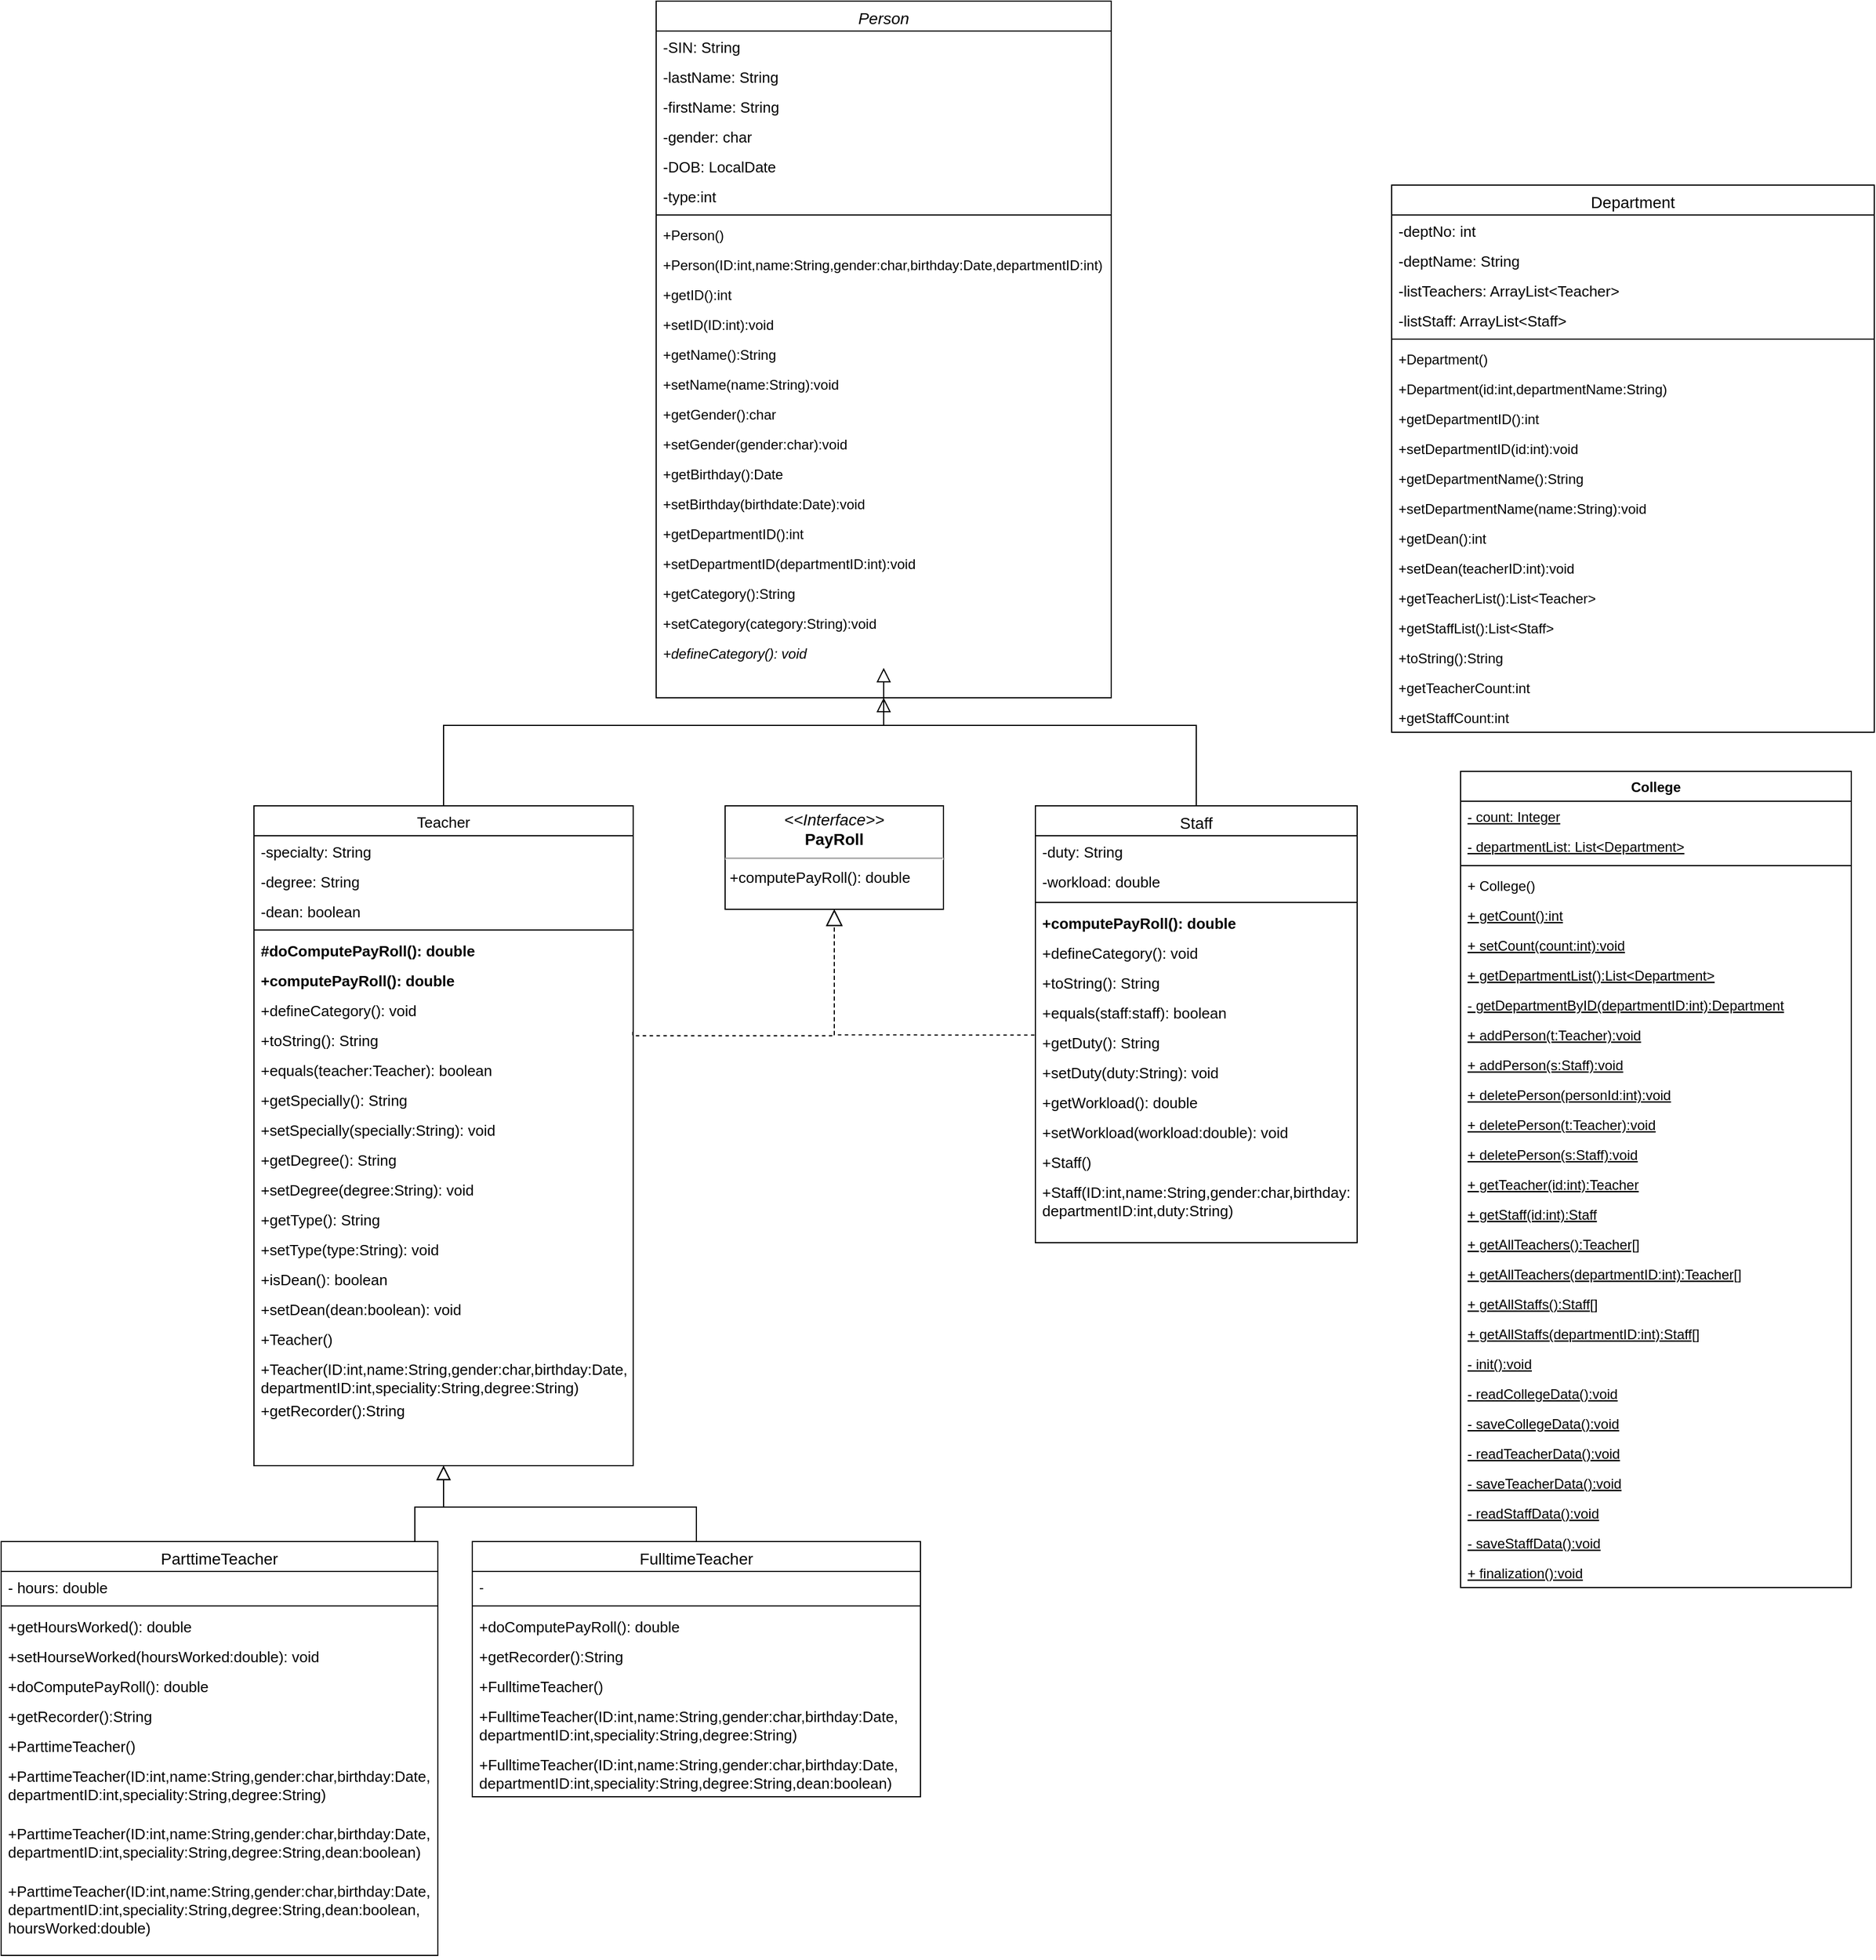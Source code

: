 <mxfile version="21.0.6" type="device"><diagram id="C5RBs43oDa-KdzZeNtuy" name="Page-1"><mxGraphModel dx="2261" dy="1933" grid="1" gridSize="10" guides="1" tooltips="1" connect="1" arrows="1" fold="1" page="1" pageScale="1" pageWidth="827" pageHeight="1169" math="0" shadow="0"><root><mxCell id="WIyWlLk6GJQsqaUBKTNV-0"/><mxCell id="WIyWlLk6GJQsqaUBKTNV-1" parent="WIyWlLk6GJQsqaUBKTNV-0"/><mxCell id="zkfFHV4jXpPFQw0GAbJ--0" value="Person" style="swimlane;fontStyle=2;align=center;verticalAlign=top;childLayout=stackLayout;horizontal=1;startSize=26;horizontalStack=0;resizeParent=1;resizeLast=0;collapsible=1;marginBottom=0;rounded=0;shadow=0;strokeWidth=1;fontSize=14;" parent="WIyWlLk6GJQsqaUBKTNV-1" vertex="1"><mxGeometry x="270" y="-100" width="396" height="606" as="geometry"><mxRectangle x="220" y="120" width="160" height="26" as="alternateBounds"/></mxGeometry></mxCell><mxCell id="zkfFHV4jXpPFQw0GAbJ--1" value="-SIN: String" style="text;align=left;verticalAlign=top;spacingLeft=4;spacingRight=4;overflow=hidden;rotatable=0;points=[[0,0.5],[1,0.5]];portConstraint=eastwest;fontSize=13;" parent="zkfFHV4jXpPFQw0GAbJ--0" vertex="1"><mxGeometry y="26" width="396" height="26" as="geometry"/></mxCell><mxCell id="gb_LW39ABtoSgDzaFLqN-32" value="-lastName: String" style="text;align=left;verticalAlign=top;spacingLeft=4;spacingRight=4;overflow=hidden;rotatable=0;points=[[0,0.5],[1,0.5]];portConstraint=eastwest;fontSize=13;" parent="zkfFHV4jXpPFQw0GAbJ--0" vertex="1"><mxGeometry y="52" width="396" height="26" as="geometry"/></mxCell><mxCell id="9CCVxwfdEHQ13oyVva0R-0" value="-firstName: String" style="text;align=left;verticalAlign=top;spacingLeft=4;spacingRight=4;overflow=hidden;rotatable=0;points=[[0,0.5],[1,0.5]];portConstraint=eastwest;fontSize=13;" vertex="1" parent="zkfFHV4jXpPFQw0GAbJ--0"><mxGeometry y="78" width="396" height="26" as="geometry"/></mxCell><mxCell id="gb_LW39ABtoSgDzaFLqN-0" value="-gender: char" style="text;align=left;verticalAlign=top;spacingLeft=4;spacingRight=4;overflow=hidden;rotatable=0;points=[[0,0.5],[1,0.5]];portConstraint=eastwest;fontSize=13;" parent="zkfFHV4jXpPFQw0GAbJ--0" vertex="1"><mxGeometry y="104" width="396" height="26" as="geometry"/></mxCell><mxCell id="gb_LW39ABtoSgDzaFLqN-2" value="-DOB: LocalDate" style="text;align=left;verticalAlign=top;spacingLeft=4;spacingRight=4;overflow=hidden;rotatable=0;points=[[0,0.5],[1,0.5]];portConstraint=eastwest;fontSize=13;" parent="zkfFHV4jXpPFQw0GAbJ--0" vertex="1"><mxGeometry y="130" width="396" height="26" as="geometry"/></mxCell><mxCell id="zkfFHV4jXpPFQw0GAbJ--3" value="-type:int" style="text;align=left;verticalAlign=top;spacingLeft=4;spacingRight=4;overflow=hidden;rotatable=0;points=[[0,0.5],[1,0.5]];portConstraint=eastwest;rounded=0;shadow=0;html=0;fontSize=13;" parent="zkfFHV4jXpPFQw0GAbJ--0" vertex="1"><mxGeometry y="156" width="396" height="26" as="geometry"/></mxCell><mxCell id="zkfFHV4jXpPFQw0GAbJ--4" value="" style="line;html=1;strokeWidth=1;align=left;verticalAlign=middle;spacingTop=-1;spacingLeft=3;spacingRight=3;rotatable=0;labelPosition=right;points=[];portConstraint=eastwest;" parent="zkfFHV4jXpPFQw0GAbJ--0" vertex="1"><mxGeometry y="182" width="396" height="8" as="geometry"/></mxCell><mxCell id="zkfFHV4jXpPFQw0GAbJ--5" value="+Person()" style="text;align=left;verticalAlign=top;spacingLeft=4;spacingRight=4;overflow=hidden;rotatable=0;points=[[0,0.5],[1,0.5]];portConstraint=eastwest;fontStyle=0" parent="zkfFHV4jXpPFQw0GAbJ--0" vertex="1"><mxGeometry y="190" width="396" height="26" as="geometry"/></mxCell><mxCell id="gb_LW39ABtoSgDzaFLqN-35" value="+Person(ID:int,name:String,gender:char,birthday:Date,departmentID:int)" style="text;align=left;verticalAlign=top;spacingLeft=4;spacingRight=4;overflow=hidden;rotatable=0;points=[[0,0.5],[1,0.5]];portConstraint=eastwest;fontStyle=0" parent="zkfFHV4jXpPFQw0GAbJ--0" vertex="1"><mxGeometry y="216" width="396" height="26" as="geometry"/></mxCell><mxCell id="gb_LW39ABtoSgDzaFLqN-37" value="+getID():int" style="text;align=left;verticalAlign=top;spacingLeft=4;spacingRight=4;overflow=hidden;rotatable=0;points=[[0,0.5],[1,0.5]];portConstraint=eastwest;fontStyle=0" parent="zkfFHV4jXpPFQw0GAbJ--0" vertex="1"><mxGeometry y="242" width="396" height="26" as="geometry"/></mxCell><mxCell id="gb_LW39ABtoSgDzaFLqN-98" value="+setID(ID:int):void" style="text;align=left;verticalAlign=top;spacingLeft=4;spacingRight=4;overflow=hidden;rotatable=0;points=[[0,0.5],[1,0.5]];portConstraint=eastwest;fontStyle=0" parent="zkfFHV4jXpPFQw0GAbJ--0" vertex="1"><mxGeometry y="268" width="396" height="26" as="geometry"/></mxCell><mxCell id="gb_LW39ABtoSgDzaFLqN-38" value="+getName():String" style="text;align=left;verticalAlign=top;spacingLeft=4;spacingRight=4;overflow=hidden;rotatable=0;points=[[0,0.5],[1,0.5]];portConstraint=eastwest;fontStyle=0" parent="zkfFHV4jXpPFQw0GAbJ--0" vertex="1"><mxGeometry y="294" width="396" height="26" as="geometry"/></mxCell><mxCell id="gb_LW39ABtoSgDzaFLqN-39" value="+setName(name:String):void" style="text;align=left;verticalAlign=top;spacingLeft=4;spacingRight=4;overflow=hidden;rotatable=0;points=[[0,0.5],[1,0.5]];portConstraint=eastwest;fontStyle=0" parent="zkfFHV4jXpPFQw0GAbJ--0" vertex="1"><mxGeometry y="320" width="396" height="26" as="geometry"/></mxCell><mxCell id="gb_LW39ABtoSgDzaFLqN-40" value="+getGender():char" style="text;align=left;verticalAlign=top;spacingLeft=4;spacingRight=4;overflow=hidden;rotatable=0;points=[[0,0.5],[1,0.5]];portConstraint=eastwest;fontStyle=0" parent="zkfFHV4jXpPFQw0GAbJ--0" vertex="1"><mxGeometry y="346" width="396" height="26" as="geometry"/></mxCell><mxCell id="gb_LW39ABtoSgDzaFLqN-41" value="+setGender(gender:char):void" style="text;align=left;verticalAlign=top;spacingLeft=4;spacingRight=4;overflow=hidden;rotatable=0;points=[[0,0.5],[1,0.5]];portConstraint=eastwest;fontStyle=0" parent="zkfFHV4jXpPFQw0GAbJ--0" vertex="1"><mxGeometry y="372" width="396" height="26" as="geometry"/></mxCell><mxCell id="gb_LW39ABtoSgDzaFLqN-42" value="+getBirthday():Date" style="text;align=left;verticalAlign=top;spacingLeft=4;spacingRight=4;overflow=hidden;rotatable=0;points=[[0,0.5],[1,0.5]];portConstraint=eastwest;fontStyle=0" parent="zkfFHV4jXpPFQw0GAbJ--0" vertex="1"><mxGeometry y="398" width="396" height="26" as="geometry"/></mxCell><mxCell id="gb_LW39ABtoSgDzaFLqN-43" value="+setBirthday(birthdate:Date):void" style="text;align=left;verticalAlign=top;spacingLeft=4;spacingRight=4;overflow=hidden;rotatable=0;points=[[0,0.5],[1,0.5]];portConstraint=eastwest;fontStyle=0" parent="zkfFHV4jXpPFQw0GAbJ--0" vertex="1"><mxGeometry y="424" width="396" height="26" as="geometry"/></mxCell><mxCell id="gb_LW39ABtoSgDzaFLqN-102" value="+getDepartmentID():int" style="text;align=left;verticalAlign=top;spacingLeft=4;spacingRight=4;overflow=hidden;rotatable=0;points=[[0,0.5],[1,0.5]];portConstraint=eastwest;fontStyle=0" parent="zkfFHV4jXpPFQw0GAbJ--0" vertex="1"><mxGeometry y="450" width="396" height="26" as="geometry"/></mxCell><mxCell id="gb_LW39ABtoSgDzaFLqN-101" value="+setDepartmentID(departmentID:int):void" style="text;align=left;verticalAlign=top;spacingLeft=4;spacingRight=4;overflow=hidden;rotatable=0;points=[[0,0.5],[1,0.5]];portConstraint=eastwest;fontStyle=0" parent="zkfFHV4jXpPFQw0GAbJ--0" vertex="1"><mxGeometry y="476" width="396" height="26" as="geometry"/></mxCell><mxCell id="VfeFk6WzYpIV2yKTUWWY-0" value="+getCategory():String" style="text;align=left;verticalAlign=top;spacingLeft=4;spacingRight=4;overflow=hidden;rotatable=0;points=[[0,0.5],[1,0.5]];portConstraint=eastwest;fontStyle=0" parent="zkfFHV4jXpPFQw0GAbJ--0" vertex="1"><mxGeometry y="502" width="396" height="26" as="geometry"/></mxCell><mxCell id="VfeFk6WzYpIV2yKTUWWY-1" value="+setCategory(category:String):void" style="text;align=left;verticalAlign=top;spacingLeft=4;spacingRight=4;overflow=hidden;rotatable=0;points=[[0,0.5],[1,0.5]];portConstraint=eastwest;fontStyle=0" parent="zkfFHV4jXpPFQw0GAbJ--0" vertex="1"><mxGeometry y="528" width="396" height="26" as="geometry"/></mxCell><mxCell id="gb_LW39ABtoSgDzaFLqN-34" value="+defineCategory(): void" style="text;align=left;verticalAlign=top;spacingLeft=4;spacingRight=4;overflow=hidden;rotatable=0;points=[[0,0.5],[1,0.5]];portConstraint=eastwest;fontStyle=2" parent="zkfFHV4jXpPFQw0GAbJ--0" vertex="1"><mxGeometry y="554" width="396" height="26" as="geometry"/></mxCell><mxCell id="zkfFHV4jXpPFQw0GAbJ--6" value="Teacher" style="swimlane;fontStyle=0;align=center;verticalAlign=top;childLayout=stackLayout;horizontal=1;startSize=26;horizontalStack=0;resizeParent=1;resizeLast=0;collapsible=1;marginBottom=0;rounded=0;shadow=0;strokeWidth=1;fontSize=13;" parent="WIyWlLk6GJQsqaUBKTNV-1" vertex="1"><mxGeometry x="-80" y="600" width="330" height="574" as="geometry"><mxRectangle x="130" y="380" width="160" height="26" as="alternateBounds"/></mxGeometry></mxCell><mxCell id="zkfFHV4jXpPFQw0GAbJ--7" value="-specialty: String" style="text;align=left;verticalAlign=top;spacingLeft=4;spacingRight=4;overflow=hidden;rotatable=0;points=[[0,0.5],[1,0.5]];portConstraint=eastwest;fontSize=13;" parent="zkfFHV4jXpPFQw0GAbJ--6" vertex="1"><mxGeometry y="26" width="330" height="26" as="geometry"/></mxCell><mxCell id="zkfFHV4jXpPFQw0GAbJ--8" value="-degree: String" style="text;align=left;verticalAlign=top;spacingLeft=4;spacingRight=4;overflow=hidden;rotatable=0;points=[[0,0.5],[1,0.5]];portConstraint=eastwest;rounded=0;shadow=0;html=0;fontSize=13;" parent="zkfFHV4jXpPFQw0GAbJ--6" vertex="1"><mxGeometry y="52" width="330" height="26" as="geometry"/></mxCell><mxCell id="gb_LW39ABtoSgDzaFLqN-23" value="-dean: boolean" style="text;align=left;verticalAlign=top;spacingLeft=4;spacingRight=4;overflow=hidden;rotatable=0;points=[[0,0.5],[1,0.5]];portConstraint=eastwest;rounded=0;shadow=0;html=0;fontSize=13;" parent="zkfFHV4jXpPFQw0GAbJ--6" vertex="1"><mxGeometry y="78" width="330" height="26" as="geometry"/></mxCell><mxCell id="zkfFHV4jXpPFQw0GAbJ--9" value="" style="line;html=1;strokeWidth=1;align=left;verticalAlign=middle;spacingTop=-1;spacingLeft=3;spacingRight=3;rotatable=0;labelPosition=right;points=[];portConstraint=eastwest;" parent="zkfFHV4jXpPFQw0GAbJ--6" vertex="1"><mxGeometry y="104" width="330" height="8" as="geometry"/></mxCell><mxCell id="zkfFHV4jXpPFQw0GAbJ--10" value="#doComputePayRoll(): double" style="text;align=left;verticalAlign=top;spacingLeft=4;spacingRight=4;overflow=hidden;rotatable=0;points=[[0,0.5],[1,0.5]];portConstraint=eastwest;fontStyle=1;fontSize=13;" parent="zkfFHV4jXpPFQw0GAbJ--6" vertex="1"><mxGeometry y="112" width="330" height="26" as="geometry"/></mxCell><mxCell id="VfeFk6WzYpIV2yKTUWWY-2" value="+computePayRoll(): double" style="text;align=left;verticalAlign=top;spacingLeft=4;spacingRight=4;overflow=hidden;rotatable=0;points=[[0,0.5],[1,0.5]];portConstraint=eastwest;fontStyle=1;fontSize=13;" parent="zkfFHV4jXpPFQw0GAbJ--6" vertex="1"><mxGeometry y="138" width="330" height="26" as="geometry"/></mxCell><mxCell id="zkfFHV4jXpPFQw0GAbJ--11" value="+defineCategory(): void" style="text;align=left;verticalAlign=top;spacingLeft=4;spacingRight=4;overflow=hidden;rotatable=0;points=[[0,0.5],[1,0.5]];portConstraint=eastwest;fontSize=13;" parent="zkfFHV4jXpPFQw0GAbJ--6" vertex="1"><mxGeometry y="164" width="330" height="26" as="geometry"/></mxCell><mxCell id="gb_LW39ABtoSgDzaFLqN-24" value="+toString(): String" style="text;align=left;verticalAlign=top;spacingLeft=4;spacingRight=4;overflow=hidden;rotatable=0;points=[[0,0.5],[1,0.5]];portConstraint=eastwest;fontSize=13;" parent="zkfFHV4jXpPFQw0GAbJ--6" vertex="1"><mxGeometry y="190" width="330" height="26" as="geometry"/></mxCell><mxCell id="gb_LW39ABtoSgDzaFLqN-28" value="+equals(teacher:Teacher): boolean" style="text;align=left;verticalAlign=top;spacingLeft=4;spacingRight=4;overflow=hidden;rotatable=0;points=[[0,0.5],[1,0.5]];portConstraint=eastwest;fontSize=13;" parent="zkfFHV4jXpPFQw0GAbJ--6" vertex="1"><mxGeometry y="216" width="330" height="26" as="geometry"/></mxCell><mxCell id="gb_LW39ABtoSgDzaFLqN-53" value="+getSpecially(): String" style="text;align=left;verticalAlign=top;spacingLeft=4;spacingRight=4;overflow=hidden;rotatable=0;points=[[0,0.5],[1,0.5]];portConstraint=eastwest;fontSize=13;" parent="zkfFHV4jXpPFQw0GAbJ--6" vertex="1"><mxGeometry y="242" width="330" height="26" as="geometry"/></mxCell><mxCell id="gb_LW39ABtoSgDzaFLqN-54" value="+setSpecially(specially:String): void" style="text;align=left;verticalAlign=top;spacingLeft=4;spacingRight=4;overflow=hidden;rotatable=0;points=[[0,0.5],[1,0.5]];portConstraint=eastwest;fontSize=13;" parent="zkfFHV4jXpPFQw0GAbJ--6" vertex="1"><mxGeometry y="268" width="330" height="26" as="geometry"/></mxCell><mxCell id="gb_LW39ABtoSgDzaFLqN-55" value="+getDegree(): String" style="text;align=left;verticalAlign=top;spacingLeft=4;spacingRight=4;overflow=hidden;rotatable=0;points=[[0,0.5],[1,0.5]];portConstraint=eastwest;fontSize=13;" parent="zkfFHV4jXpPFQw0GAbJ--6" vertex="1"><mxGeometry y="294" width="330" height="26" as="geometry"/></mxCell><mxCell id="gb_LW39ABtoSgDzaFLqN-56" value="+setDegree(degree:String): void" style="text;align=left;verticalAlign=top;spacingLeft=4;spacingRight=4;overflow=hidden;rotatable=0;points=[[0,0.5],[1,0.5]];portConstraint=eastwest;fontSize=13;" parent="zkfFHV4jXpPFQw0GAbJ--6" vertex="1"><mxGeometry y="320" width="330" height="26" as="geometry"/></mxCell><mxCell id="gb_LW39ABtoSgDzaFLqN-104" value="+getType(): String" style="text;align=left;verticalAlign=top;spacingLeft=4;spacingRight=4;overflow=hidden;rotatable=0;points=[[0,0.5],[1,0.5]];portConstraint=eastwest;fontSize=13;" parent="zkfFHV4jXpPFQw0GAbJ--6" vertex="1"><mxGeometry y="346" width="330" height="26" as="geometry"/></mxCell><mxCell id="VfeFk6WzYpIV2yKTUWWY-3" value="+setType(type:String): void" style="text;align=left;verticalAlign=top;spacingLeft=4;spacingRight=4;overflow=hidden;rotatable=0;points=[[0,0.5],[1,0.5]];portConstraint=eastwest;fontSize=13;" parent="zkfFHV4jXpPFQw0GAbJ--6" vertex="1"><mxGeometry y="372" width="330" height="26" as="geometry"/></mxCell><mxCell id="gb_LW39ABtoSgDzaFLqN-114" value="+isDean(): boolean" style="text;align=left;verticalAlign=top;spacingLeft=4;spacingRight=4;overflow=hidden;rotatable=0;points=[[0,0.5],[1,0.5]];portConstraint=eastwest;fontSize=13;" parent="zkfFHV4jXpPFQw0GAbJ--6" vertex="1"><mxGeometry y="398" width="330" height="26" as="geometry"/></mxCell><mxCell id="gb_LW39ABtoSgDzaFLqN-115" value="+setDean(dean:boolean): void" style="text;align=left;verticalAlign=top;spacingLeft=4;spacingRight=4;overflow=hidden;rotatable=0;points=[[0,0.5],[1,0.5]];portConstraint=eastwest;fontSize=13;" parent="zkfFHV4jXpPFQw0GAbJ--6" vertex="1"><mxGeometry y="424" width="330" height="26" as="geometry"/></mxCell><mxCell id="gb_LW39ABtoSgDzaFLqN-58" value="+Teacher()" style="text;align=left;verticalAlign=top;spacingLeft=4;spacingRight=4;overflow=hidden;rotatable=0;points=[[0,0.5],[1,0.5]];portConstraint=eastwest;fontSize=13;" parent="zkfFHV4jXpPFQw0GAbJ--6" vertex="1"><mxGeometry y="450" width="330" height="26" as="geometry"/></mxCell><mxCell id="gb_LW39ABtoSgDzaFLqN-59" value="+Teacher(ID:int,name:String,gender:char,birthday:Date,&#10;departmentID:int,speciality:String,degree:String)" style="text;align=left;verticalAlign=top;spacingLeft=4;spacingRight=4;overflow=hidden;rotatable=0;points=[[0,0.5],[1,0.5]];portConstraint=eastwest;fontSize=13;" parent="zkfFHV4jXpPFQw0GAbJ--6" vertex="1"><mxGeometry y="476" width="330" height="36" as="geometry"/></mxCell><mxCell id="VfeFk6WzYpIV2yKTUWWY-4" value="+getRecorder():String" style="text;align=left;verticalAlign=top;spacingLeft=4;spacingRight=4;overflow=hidden;rotatable=0;points=[[0,0.5],[1,0.5]];portConstraint=eastwest;fontSize=13;" parent="zkfFHV4jXpPFQw0GAbJ--6" vertex="1"><mxGeometry y="512" width="330" height="36" as="geometry"/></mxCell><mxCell id="zkfFHV4jXpPFQw0GAbJ--12" value="" style="endArrow=block;endSize=10;endFill=0;shadow=0;strokeWidth=1;rounded=0;edgeStyle=elbowEdgeStyle;elbow=vertical;exitX=0.5;exitY=0;exitDx=0;exitDy=0;" parent="WIyWlLk6GJQsqaUBKTNV-1" source="zkfFHV4jXpPFQw0GAbJ--6" target="zkfFHV4jXpPFQw0GAbJ--0" edge="1"><mxGeometry width="160" relative="1" as="geometry"><mxPoint x="200" y="203" as="sourcePoint"/><mxPoint x="200" y="203" as="targetPoint"/><Array as="points"><mxPoint x="240" y="530"/></Array></mxGeometry></mxCell><mxCell id="zkfFHV4jXpPFQw0GAbJ--13" value="Staff" style="swimlane;fontStyle=0;align=center;verticalAlign=top;childLayout=stackLayout;horizontal=1;startSize=26;horizontalStack=0;resizeParent=1;resizeLast=0;collapsible=1;marginBottom=0;rounded=0;shadow=0;strokeWidth=1;fontSize=14;" parent="WIyWlLk6GJQsqaUBKTNV-1" vertex="1"><mxGeometry x="600" y="600" width="280" height="380" as="geometry"><mxRectangle x="330" y="360" width="170" height="26" as="alternateBounds"/></mxGeometry></mxCell><mxCell id="zkfFHV4jXpPFQw0GAbJ--14" value="-duty: String" style="text;align=left;verticalAlign=top;spacingLeft=4;spacingRight=4;overflow=hidden;rotatable=0;points=[[0,0.5],[1,0.5]];portConstraint=eastwest;fontSize=13;" parent="zkfFHV4jXpPFQw0GAbJ--13" vertex="1"><mxGeometry y="26" width="280" height="26" as="geometry"/></mxCell><mxCell id="gb_LW39ABtoSgDzaFLqN-16" value="-workload: double" style="text;align=left;verticalAlign=top;spacingLeft=4;spacingRight=4;overflow=hidden;rotatable=0;points=[[0,0.5],[1,0.5]];portConstraint=eastwest;fontSize=13;" parent="zkfFHV4jXpPFQw0GAbJ--13" vertex="1"><mxGeometry y="52" width="280" height="28" as="geometry"/></mxCell><mxCell id="zkfFHV4jXpPFQw0GAbJ--15" value="" style="line;html=1;strokeWidth=1;align=left;verticalAlign=middle;spacingTop=-1;spacingLeft=3;spacingRight=3;rotatable=0;labelPosition=right;points=[];portConstraint=eastwest;" parent="zkfFHV4jXpPFQw0GAbJ--13" vertex="1"><mxGeometry y="80" width="280" height="8" as="geometry"/></mxCell><mxCell id="gb_LW39ABtoSgDzaFLqN-17" value="+computePayRoll(): double" style="text;align=left;verticalAlign=top;spacingLeft=4;spacingRight=4;overflow=hidden;rotatable=0;points=[[0,0.5],[1,0.5]];portConstraint=eastwest;fontStyle=1;fontSize=13;" parent="zkfFHV4jXpPFQw0GAbJ--13" vertex="1"><mxGeometry y="88" width="280" height="26" as="geometry"/></mxCell><mxCell id="gb_LW39ABtoSgDzaFLqN-18" value="+defineCategory(): void" style="text;align=left;verticalAlign=top;spacingLeft=4;spacingRight=4;overflow=hidden;rotatable=0;points=[[0,0.5],[1,0.5]];portConstraint=eastwest;fontStyle=0;fontSize=13;" parent="zkfFHV4jXpPFQw0GAbJ--13" vertex="1"><mxGeometry y="114" width="280" height="26" as="geometry"/></mxCell><mxCell id="gb_LW39ABtoSgDzaFLqN-29" value="+toString(): String" style="text;align=left;verticalAlign=top;spacingLeft=4;spacingRight=4;overflow=hidden;rotatable=0;points=[[0,0.5],[1,0.5]];portConstraint=eastwest;fontStyle=0;fontSize=13;" parent="zkfFHV4jXpPFQw0GAbJ--13" vertex="1"><mxGeometry y="140" width="280" height="26" as="geometry"/></mxCell><mxCell id="gb_LW39ABtoSgDzaFLqN-30" value="+equals(staff:staff): boolean" style="text;align=left;verticalAlign=top;spacingLeft=4;spacingRight=4;overflow=hidden;rotatable=0;points=[[0,0.5],[1,0.5]];portConstraint=eastwest;fontStyle=0;fontSize=13;" parent="zkfFHV4jXpPFQw0GAbJ--13" vertex="1"><mxGeometry y="166" width="280" height="26" as="geometry"/></mxCell><mxCell id="gb_LW39ABtoSgDzaFLqN-47" value="+getDuty(): String" style="text;align=left;verticalAlign=top;spacingLeft=4;spacingRight=4;overflow=hidden;rotatable=0;points=[[0,0.5],[1,0.5]];portConstraint=eastwest;fontStyle=0;fontSize=13;" parent="zkfFHV4jXpPFQw0GAbJ--13" vertex="1"><mxGeometry y="192" width="280" height="26" as="geometry"/></mxCell><mxCell id="gb_LW39ABtoSgDzaFLqN-48" value="+setDuty(duty:String): void" style="text;align=left;verticalAlign=top;spacingLeft=4;spacingRight=4;overflow=hidden;rotatable=0;points=[[0,0.5],[1,0.5]];portConstraint=eastwest;fontStyle=0;fontSize=13;" parent="zkfFHV4jXpPFQw0GAbJ--13" vertex="1"><mxGeometry y="218" width="280" height="26" as="geometry"/></mxCell><mxCell id="gb_LW39ABtoSgDzaFLqN-49" value="+getWorkload(): double" style="text;align=left;verticalAlign=top;spacingLeft=4;spacingRight=4;overflow=hidden;rotatable=0;points=[[0,0.5],[1,0.5]];portConstraint=eastwest;fontStyle=0;fontSize=13;" parent="zkfFHV4jXpPFQw0GAbJ--13" vertex="1"><mxGeometry y="244" width="280" height="26" as="geometry"/></mxCell><mxCell id="gb_LW39ABtoSgDzaFLqN-50" value="+setWorkload(workload:double): void" style="text;align=left;verticalAlign=top;spacingLeft=4;spacingRight=4;overflow=hidden;rotatable=0;points=[[0,0.5],[1,0.5]];portConstraint=eastwest;fontStyle=0;fontSize=13;" parent="zkfFHV4jXpPFQw0GAbJ--13" vertex="1"><mxGeometry y="270" width="280" height="26" as="geometry"/></mxCell><mxCell id="gb_LW39ABtoSgDzaFLqN-51" value="+Staff()" style="text;align=left;verticalAlign=top;spacingLeft=4;spacingRight=4;overflow=hidden;rotatable=0;points=[[0,0.5],[1,0.5]];portConstraint=eastwest;fontStyle=0;fontSize=13;" parent="zkfFHV4jXpPFQw0GAbJ--13" vertex="1"><mxGeometry y="296" width="280" height="26" as="geometry"/></mxCell><mxCell id="gb_LW39ABtoSgDzaFLqN-52" value="+Staff(ID:int,name:String,gender:char,birthday:Date,&#10;departmentID:int,duty:String)" style="text;align=left;verticalAlign=top;spacingLeft=4;spacingRight=4;overflow=hidden;rotatable=0;points=[[0,0.5],[1,0.5]];portConstraint=eastwest;fontStyle=0;fontSize=13;" parent="zkfFHV4jXpPFQw0GAbJ--13" vertex="1"><mxGeometry y="322" width="280" height="48" as="geometry"/></mxCell><mxCell id="zkfFHV4jXpPFQw0GAbJ--16" value="" style="endArrow=block;endSize=10;endFill=0;shadow=0;strokeWidth=1;rounded=0;edgeStyle=elbowEdgeStyle;elbow=vertical;" parent="WIyWlLk6GJQsqaUBKTNV-1" source="zkfFHV4jXpPFQw0GAbJ--13" edge="1"><mxGeometry width="160" relative="1" as="geometry"><mxPoint x="210" y="373" as="sourcePoint"/><mxPoint x="468" y="480" as="targetPoint"/><Array as="points"><mxPoint x="590" y="530"/></Array></mxGeometry></mxCell><mxCell id="gb_LW39ABtoSgDzaFLqN-4" value="ParttimeTeacher" style="swimlane;fontStyle=0;align=center;verticalAlign=top;childLayout=stackLayout;horizontal=1;startSize=26;horizontalStack=0;resizeParent=1;resizeLast=0;collapsible=1;marginBottom=0;rounded=0;shadow=0;strokeWidth=1;fontSize=14;" parent="WIyWlLk6GJQsqaUBKTNV-1" vertex="1"><mxGeometry x="-300" y="1240" width="380" height="360" as="geometry"><mxRectangle x="-140" y="1190" width="160" height="26" as="alternateBounds"/></mxGeometry></mxCell><mxCell id="gb_LW39ABtoSgDzaFLqN-5" value="- hours: double" style="text;align=left;verticalAlign=top;spacingLeft=4;spacingRight=4;overflow=hidden;rotatable=0;points=[[0,0.5],[1,0.5]];portConstraint=eastwest;fontSize=13;" parent="gb_LW39ABtoSgDzaFLqN-4" vertex="1"><mxGeometry y="26" width="380" height="26" as="geometry"/></mxCell><mxCell id="gb_LW39ABtoSgDzaFLqN-7" value="" style="line;html=1;strokeWidth=1;align=left;verticalAlign=middle;spacingTop=-1;spacingLeft=3;spacingRight=3;rotatable=0;labelPosition=right;points=[];portConstraint=eastwest;" parent="gb_LW39ABtoSgDzaFLqN-4" vertex="1"><mxGeometry y="52" width="380" height="8" as="geometry"/></mxCell><mxCell id="VfeFk6WzYpIV2yKTUWWY-7" value="+getHoursWorked(): double" style="text;align=left;verticalAlign=top;spacingLeft=4;spacingRight=4;overflow=hidden;rotatable=0;points=[[0,0.5],[1,0.5]];portConstraint=eastwest;fontSize=13;" parent="gb_LW39ABtoSgDzaFLqN-4" vertex="1"><mxGeometry y="60" width="380" height="26" as="geometry"/></mxCell><mxCell id="VfeFk6WzYpIV2yKTUWWY-6" value="+setHourseWorked(hoursWorked:double): void" style="text;align=left;verticalAlign=top;spacingLeft=4;spacingRight=4;overflow=hidden;rotatable=0;points=[[0,0.5],[1,0.5]];portConstraint=eastwest;fontSize=13;" parent="gb_LW39ABtoSgDzaFLqN-4" vertex="1"><mxGeometry y="86" width="380" height="26" as="geometry"/></mxCell><mxCell id="gb_LW39ABtoSgDzaFLqN-122" value="+doComputePayRoll(): double" style="text;align=left;verticalAlign=top;spacingLeft=4;spacingRight=4;overflow=hidden;rotatable=0;points=[[0,0.5],[1,0.5]];portConstraint=eastwest;fontSize=13;" parent="gb_LW39ABtoSgDzaFLqN-4" vertex="1"><mxGeometry y="112" width="380" height="26" as="geometry"/></mxCell><mxCell id="VfeFk6WzYpIV2yKTUWWY-9" value="+getRecorder():String" style="text;align=left;verticalAlign=top;spacingLeft=4;spacingRight=4;overflow=hidden;rotatable=0;points=[[0,0.5],[1,0.5]];portConstraint=eastwest;fontSize=13;" parent="gb_LW39ABtoSgDzaFLqN-4" vertex="1"><mxGeometry y="138" width="380" height="26" as="geometry"/></mxCell><mxCell id="gb_LW39ABtoSgDzaFLqN-60" value="+ParttimeTeacher()" style="text;align=left;verticalAlign=top;spacingLeft=4;spacingRight=4;overflow=hidden;rotatable=0;points=[[0,0.5],[1,0.5]];portConstraint=eastwest;fontSize=13;" parent="gb_LW39ABtoSgDzaFLqN-4" vertex="1"><mxGeometry y="164" width="380" height="26" as="geometry"/></mxCell><mxCell id="SMvq3FRCeB6DD8HR7wdt-1" value="+ParttimeTeacher(ID:int,name:String,gender:char,birthday:Date,&#10;departmentID:int,speciality:String,degree:String)" style="text;align=left;verticalAlign=top;spacingLeft=4;spacingRight=4;overflow=hidden;rotatable=0;points=[[0,0.5],[1,0.5]];portConstraint=eastwest;fontSize=13;" parent="gb_LW39ABtoSgDzaFLqN-4" vertex="1"><mxGeometry y="190" width="380" height="50" as="geometry"/></mxCell><mxCell id="gb_LW39ABtoSgDzaFLqN-61" value="+ParttimeTeacher(ID:int,name:String,gender:char,birthday:Date,&#10;departmentID:int,speciality:String,degree:String,dean:boolean)" style="text;align=left;verticalAlign=top;spacingLeft=4;spacingRight=4;overflow=hidden;rotatable=0;points=[[0,0.5],[1,0.5]];portConstraint=eastwest;fontSize=13;" parent="gb_LW39ABtoSgDzaFLqN-4" vertex="1"><mxGeometry y="240" width="380" height="50" as="geometry"/></mxCell><mxCell id="VfeFk6WzYpIV2yKTUWWY-10" value="+ParttimeTeacher(ID:int,name:String,gender:char,birthday:Date,&#10;departmentID:int,speciality:String,degree:String,dean:boolean,&#10;hoursWorked:double)" style="text;align=left;verticalAlign=top;spacingLeft=4;spacingRight=4;overflow=hidden;rotatable=0;points=[[0,0.5],[1,0.5]];portConstraint=eastwest;fontSize=13;" parent="gb_LW39ABtoSgDzaFLqN-4" vertex="1"><mxGeometry y="290" width="380" height="70" as="geometry"/></mxCell><mxCell id="gb_LW39ABtoSgDzaFLqN-10" value="FulltimeTeacher" style="swimlane;fontStyle=0;align=center;verticalAlign=top;childLayout=stackLayout;horizontal=1;startSize=26;horizontalStack=0;resizeParent=1;resizeLast=0;collapsible=1;marginBottom=0;rounded=0;shadow=0;strokeWidth=1;fontSize=14;" parent="WIyWlLk6GJQsqaUBKTNV-1" vertex="1"><mxGeometry x="110" y="1240" width="390" height="222" as="geometry"><mxRectangle x="250" y="1140" width="160" height="26" as="alternateBounds"/></mxGeometry></mxCell><mxCell id="gb_LW39ABtoSgDzaFLqN-11" value="- " style="text;align=left;verticalAlign=top;spacingLeft=4;spacingRight=4;overflow=hidden;rotatable=0;points=[[0,0.5],[1,0.5]];portConstraint=eastwest;" parent="gb_LW39ABtoSgDzaFLqN-10" vertex="1"><mxGeometry y="26" width="390" height="26" as="geometry"/></mxCell><mxCell id="gb_LW39ABtoSgDzaFLqN-13" value="" style="line;html=1;strokeWidth=1;align=left;verticalAlign=middle;spacingTop=-1;spacingLeft=3;spacingRight=3;rotatable=0;labelPosition=right;points=[];portConstraint=eastwest;" parent="gb_LW39ABtoSgDzaFLqN-10" vertex="1"><mxGeometry y="52" width="390" height="8" as="geometry"/></mxCell><mxCell id="gb_LW39ABtoSgDzaFLqN-62" value="+doComputePayRoll(): double" style="text;align=left;verticalAlign=top;spacingLeft=4;spacingRight=4;overflow=hidden;rotatable=0;points=[[0,0.5],[1,0.5]];portConstraint=eastwest;fontSize=13;" parent="gb_LW39ABtoSgDzaFLqN-10" vertex="1"><mxGeometry y="60" width="390" height="26" as="geometry"/></mxCell><mxCell id="VfeFk6WzYpIV2yKTUWWY-11" value="+getRecorder():String" style="text;align=left;verticalAlign=top;spacingLeft=4;spacingRight=4;overflow=hidden;rotatable=0;points=[[0,0.5],[1,0.5]];portConstraint=eastwest;fontSize=13;" parent="gb_LW39ABtoSgDzaFLqN-10" vertex="1"><mxGeometry y="86" width="390" height="26" as="geometry"/></mxCell><mxCell id="gb_LW39ABtoSgDzaFLqN-123" value="+FulltimeTeacher()" style="text;align=left;verticalAlign=top;spacingLeft=4;spacingRight=4;overflow=hidden;rotatable=0;points=[[0,0.5],[1,0.5]];portConstraint=eastwest;fontSize=13;" parent="gb_LW39ABtoSgDzaFLqN-10" vertex="1"><mxGeometry y="112" width="390" height="26" as="geometry"/></mxCell><mxCell id="gb_LW39ABtoSgDzaFLqN-63" value="+FulltimeTeacher(ID:int,name:String,gender:char,birthday:Date,&#10;departmentID:int,speciality:String,degree:String)" style="text;align=left;verticalAlign=top;spacingLeft=4;spacingRight=4;overflow=hidden;rotatable=0;points=[[0,0.5],[1,0.5]];portConstraint=eastwest;fontSize=13;" parent="gb_LW39ABtoSgDzaFLqN-10" vertex="1"><mxGeometry y="138" width="390" height="42" as="geometry"/></mxCell><mxCell id="VfeFk6WzYpIV2yKTUWWY-12" value="+FulltimeTeacher(ID:int,name:String,gender:char,birthday:Date,&#10;departmentID:int,speciality:String,degree:String,dean:boolean)" style="text;align=left;verticalAlign=top;spacingLeft=4;spacingRight=4;overflow=hidden;rotatable=0;points=[[0,0.5],[1,0.5]];portConstraint=eastwest;fontSize=13;" parent="gb_LW39ABtoSgDzaFLqN-10" vertex="1"><mxGeometry y="180" width="390" height="42" as="geometry"/></mxCell><mxCell id="gb_LW39ABtoSgDzaFLqN-20" value="&lt;p style=&quot;margin: 4px 0px 0px; text-align: center; font-size: 14px;&quot;&gt;&lt;i style=&quot;font-size: 14px;&quot;&gt;&amp;lt;&amp;lt;Interface&amp;gt;&amp;gt;&lt;/i&gt;&lt;br style=&quot;font-size: 14px;&quot;&gt;&lt;b style=&quot;font-size: 14px;&quot;&gt;PayRoll&lt;/b&gt;&lt;/p&gt;&lt;hr style=&quot;font-size: 14px;&quot;&gt;&lt;p style=&quot;margin: 0px 0px 0px 4px;&quot;&gt;&lt;font style=&quot;font-size: 13px;&quot;&gt;+computePayRoll(): double&lt;/font&gt;&lt;br style=&quot;font-size: 14px;&quot;&gt;&lt;/p&gt;" style="verticalAlign=top;align=left;overflow=fill;fontSize=14;fontFamily=Helvetica;html=1;" parent="WIyWlLk6GJQsqaUBKTNV-1" vertex="1"><mxGeometry x="330" y="600" width="190" height="90" as="geometry"/></mxCell><mxCell id="gb_LW39ABtoSgDzaFLqN-70" value="" style="endArrow=block;endSize=10;endFill=0;shadow=0;strokeWidth=1;rounded=0;edgeStyle=elbowEdgeStyle;elbow=vertical;entryX=0.5;entryY=1;entryDx=0;entryDy=0;" parent="WIyWlLk6GJQsqaUBKTNV-1" source="gb_LW39ABtoSgDzaFLqN-4" target="zkfFHV4jXpPFQw0GAbJ--6" edge="1"><mxGeometry width="160" relative="1" as="geometry"><mxPoint x="-140" y="1234" as="sourcePoint"/><mxPoint x="120" y="1020" as="targetPoint"/><Array as="points"><mxPoint x="60" y="1210"/><mxPoint x="30" y="1190"/><mxPoint x="20" y="1070"/></Array></mxGeometry></mxCell><mxCell id="gb_LW39ABtoSgDzaFLqN-72" value="" style="endArrow=block;dashed=1;endFill=0;endSize=12;html=1;rounded=0;fontSize=13;exitX=0.999;exitY=0.253;exitDx=0;exitDy=0;entryX=0.5;entryY=1;entryDx=0;entryDy=0;edgeStyle=orthogonalEdgeStyle;exitPerimeter=0;" parent="WIyWlLk6GJQsqaUBKTNV-1" source="gb_LW39ABtoSgDzaFLqN-24" target="gb_LW39ABtoSgDzaFLqN-20" edge="1"><mxGeometry width="160" relative="1" as="geometry"><mxPoint x="159" y="674.5" as="sourcePoint"/><mxPoint x="319" y="674.5" as="targetPoint"/><Array as="points"><mxPoint x="250" y="800"/><mxPoint x="425" y="800"/></Array></mxGeometry></mxCell><mxCell id="gb_LW39ABtoSgDzaFLqN-76" value="Department" style="swimlane;fontStyle=0;align=center;verticalAlign=top;childLayout=stackLayout;horizontal=1;startSize=26;horizontalStack=0;resizeParent=1;resizeLast=0;collapsible=1;marginBottom=0;rounded=0;shadow=0;strokeWidth=1;fontSize=14;" parent="WIyWlLk6GJQsqaUBKTNV-1" vertex="1"><mxGeometry x="910" y="60" width="420" height="476" as="geometry"><mxRectangle x="220" y="120" width="160" height="26" as="alternateBounds"/></mxGeometry></mxCell><mxCell id="gb_LW39ABtoSgDzaFLqN-77" value="-deptNo: int" style="text;align=left;verticalAlign=top;spacingLeft=4;spacingRight=4;overflow=hidden;rotatable=0;points=[[0,0.5],[1,0.5]];portConstraint=eastwest;fontSize=13;" parent="gb_LW39ABtoSgDzaFLqN-76" vertex="1"><mxGeometry y="26" width="420" height="26" as="geometry"/></mxCell><mxCell id="gb_LW39ABtoSgDzaFLqN-78" value="-deptName: String" style="text;align=left;verticalAlign=top;spacingLeft=4;spacingRight=4;overflow=hidden;rotatable=0;points=[[0,0.5],[1,0.5]];portConstraint=eastwest;fontSize=13;" parent="gb_LW39ABtoSgDzaFLqN-76" vertex="1"><mxGeometry y="52" width="420" height="26" as="geometry"/></mxCell><mxCell id="gb_LW39ABtoSgDzaFLqN-79" value="-listTeachers: ArrayList&lt;Teacher&gt;" style="text;align=left;verticalAlign=top;spacingLeft=4;spacingRight=4;overflow=hidden;rotatable=0;points=[[0,0.5],[1,0.5]];portConstraint=eastwest;fontSize=13;" parent="gb_LW39ABtoSgDzaFLqN-76" vertex="1"><mxGeometry y="78" width="420" height="26" as="geometry"/></mxCell><mxCell id="gb_LW39ABtoSgDzaFLqN-99" value="-listStaff: ArrayList&lt;Staff&gt;" style="text;align=left;verticalAlign=top;spacingLeft=4;spacingRight=4;overflow=hidden;rotatable=0;points=[[0,0.5],[1,0.5]];portConstraint=eastwest;fontSize=13;" parent="gb_LW39ABtoSgDzaFLqN-76" vertex="1"><mxGeometry y="104" width="420" height="26" as="geometry"/></mxCell><mxCell id="gb_LW39ABtoSgDzaFLqN-82" value="" style="line;html=1;strokeWidth=1;align=left;verticalAlign=middle;spacingTop=-1;spacingLeft=3;spacingRight=3;rotatable=0;labelPosition=right;points=[];portConstraint=eastwest;" parent="gb_LW39ABtoSgDzaFLqN-76" vertex="1"><mxGeometry y="130" width="420" height="8" as="geometry"/></mxCell><mxCell id="gb_LW39ABtoSgDzaFLqN-83" value="+Department()" style="text;align=left;verticalAlign=top;spacingLeft=4;spacingRight=4;overflow=hidden;rotatable=0;points=[[0,0.5],[1,0.5]];portConstraint=eastwest;fontStyle=0" parent="gb_LW39ABtoSgDzaFLqN-76" vertex="1"><mxGeometry y="138" width="420" height="26" as="geometry"/></mxCell><mxCell id="gb_LW39ABtoSgDzaFLqN-84" value="+Department(id:int,departmentName:String)" style="text;align=left;verticalAlign=top;spacingLeft=4;spacingRight=4;overflow=hidden;rotatable=0;points=[[0,0.5],[1,0.5]];portConstraint=eastwest;fontStyle=0" parent="gb_LW39ABtoSgDzaFLqN-76" vertex="1"><mxGeometry y="164" width="420" height="26" as="geometry"/></mxCell><mxCell id="gb_LW39ABtoSgDzaFLqN-85" value="+getDepartmentID():int" style="text;align=left;verticalAlign=top;spacingLeft=4;spacingRight=4;overflow=hidden;rotatable=0;points=[[0,0.5],[1,0.5]];portConstraint=eastwest;fontStyle=0" parent="gb_LW39ABtoSgDzaFLqN-76" vertex="1"><mxGeometry y="190" width="420" height="26" as="geometry"/></mxCell><mxCell id="gb_LW39ABtoSgDzaFLqN-94" value="+setDepartmentID(id:int):void" style="text;align=left;verticalAlign=top;spacingLeft=4;spacingRight=4;overflow=hidden;rotatable=0;points=[[0,0.5],[1,0.5]];portConstraint=eastwest;fontStyle=0" parent="gb_LW39ABtoSgDzaFLqN-76" vertex="1"><mxGeometry y="216" width="420" height="26" as="geometry"/></mxCell><mxCell id="gb_LW39ABtoSgDzaFLqN-86" value="+getDepartmentName():String" style="text;align=left;verticalAlign=top;spacingLeft=4;spacingRight=4;overflow=hidden;rotatable=0;points=[[0,0.5],[1,0.5]];portConstraint=eastwest;fontStyle=0" parent="gb_LW39ABtoSgDzaFLqN-76" vertex="1"><mxGeometry y="242" width="420" height="26" as="geometry"/></mxCell><mxCell id="gb_LW39ABtoSgDzaFLqN-87" value="+setDepartmentName(name:String):void" style="text;align=left;verticalAlign=top;spacingLeft=4;spacingRight=4;overflow=hidden;rotatable=0;points=[[0,0.5],[1,0.5]];portConstraint=eastwest;fontStyle=0" parent="gb_LW39ABtoSgDzaFLqN-76" vertex="1"><mxGeometry y="268" width="420" height="26" as="geometry"/></mxCell><mxCell id="gb_LW39ABtoSgDzaFLqN-88" value="+getDean():int" style="text;align=left;verticalAlign=top;spacingLeft=4;spacingRight=4;overflow=hidden;rotatable=0;points=[[0,0.5],[1,0.5]];portConstraint=eastwest;fontStyle=0" parent="gb_LW39ABtoSgDzaFLqN-76" vertex="1"><mxGeometry y="294" width="420" height="26" as="geometry"/></mxCell><mxCell id="r_nRavIA3ASb-X6uQWBS-0" value="+setDean(teacherID:int):void" style="text;align=left;verticalAlign=top;spacingLeft=4;spacingRight=4;overflow=hidden;rotatable=0;points=[[0,0.5],[1,0.5]];portConstraint=eastwest;fontStyle=0" parent="gb_LW39ABtoSgDzaFLqN-76" vertex="1"><mxGeometry y="320" width="420" height="26" as="geometry"/></mxCell><mxCell id="VfeFk6WzYpIV2yKTUWWY-13" value="+getTeacherList():List&lt;Teacher&gt;" style="text;align=left;verticalAlign=top;spacingLeft=4;spacingRight=4;overflow=hidden;rotatable=0;points=[[0,0.5],[1,0.5]];portConstraint=eastwest;fontStyle=0" parent="gb_LW39ABtoSgDzaFLqN-76" vertex="1"><mxGeometry y="346" width="420" height="26" as="geometry"/></mxCell><mxCell id="VfeFk6WzYpIV2yKTUWWY-14" value="+getStaffList():List&lt;Staff&gt;" style="text;align=left;verticalAlign=top;spacingLeft=4;spacingRight=4;overflow=hidden;rotatable=0;points=[[0,0.5],[1,0.5]];portConstraint=eastwest;fontStyle=0" parent="gb_LW39ABtoSgDzaFLqN-76" vertex="1"><mxGeometry y="372" width="420" height="26" as="geometry"/></mxCell><mxCell id="VfeFk6WzYpIV2yKTUWWY-15" value="+toString():String" style="text;align=left;verticalAlign=top;spacingLeft=4;spacingRight=4;overflow=hidden;rotatable=0;points=[[0,0.5],[1,0.5]];portConstraint=eastwest;fontStyle=0" parent="gb_LW39ABtoSgDzaFLqN-76" vertex="1"><mxGeometry y="398" width="420" height="26" as="geometry"/></mxCell><mxCell id="VfeFk6WzYpIV2yKTUWWY-37" value="+getTeacherCount:int" style="text;align=left;verticalAlign=top;spacingLeft=4;spacingRight=4;overflow=hidden;rotatable=0;points=[[0,0.5],[1,0.5]];portConstraint=eastwest;fontStyle=0" parent="gb_LW39ABtoSgDzaFLqN-76" vertex="1"><mxGeometry y="424" width="420" height="26" as="geometry"/></mxCell><mxCell id="VfeFk6WzYpIV2yKTUWWY-38" value="+getStaffCount:int" style="text;align=left;verticalAlign=top;spacingLeft=4;spacingRight=4;overflow=hidden;rotatable=0;points=[[0,0.5],[1,0.5]];portConstraint=eastwest;fontStyle=0" parent="gb_LW39ABtoSgDzaFLqN-76" vertex="1"><mxGeometry y="450" width="420" height="26" as="geometry"/></mxCell><mxCell id="gb_LW39ABtoSgDzaFLqN-107" value="" style="endArrow=block;endSize=10;endFill=0;shadow=0;strokeWidth=1;rounded=0;edgeStyle=elbowEdgeStyle;elbow=vertical;entryX=0.5;entryY=1;entryDx=0;entryDy=0;exitX=0.5;exitY=0;exitDx=0;exitDy=0;" parent="WIyWlLk6GJQsqaUBKTNV-1" source="gb_LW39ABtoSgDzaFLqN-10" target="zkfFHV4jXpPFQw0GAbJ--6" edge="1"><mxGeometry width="160" relative="1" as="geometry"><mxPoint x="-30" y="1150" as="sourcePoint"/><mxPoint x="95" y="1090" as="targetPoint"/><Array as="points"><mxPoint x="130" y="1210"/><mxPoint x="180" y="1190"/><mxPoint x="30" y="1080"/></Array></mxGeometry></mxCell><mxCell id="gb_LW39ABtoSgDzaFLqN-108" value="" style="endArrow=block;dashed=1;endFill=0;endSize=12;html=1;rounded=0;fontSize=13;exitX=-0.003;exitY=0.282;exitDx=0;exitDy=0;entryX=0.5;entryY=1;entryDx=0;entryDy=0;edgeStyle=orthogonalEdgeStyle;exitPerimeter=0;" parent="WIyWlLk6GJQsqaUBKTNV-1" source="gb_LW39ABtoSgDzaFLqN-47" target="gb_LW39ABtoSgDzaFLqN-20" edge="1"><mxGeometry width="160" relative="1" as="geometry"><mxPoint x="259.67" y="806.578" as="sourcePoint"/><mxPoint x="435" y="700" as="targetPoint"/><Array as="points"><mxPoint x="425" y="799"/></Array></mxGeometry></mxCell><mxCell id="VfeFk6WzYpIV2yKTUWWY-16" value="College" style="swimlane;fontStyle=1;align=center;verticalAlign=top;childLayout=stackLayout;horizontal=1;startSize=26;horizontalStack=0;resizeParent=1;resizeParentMax=0;resizeLast=0;collapsible=1;marginBottom=0;" parent="WIyWlLk6GJQsqaUBKTNV-1" vertex="1"><mxGeometry x="970" y="570" width="340" height="710" as="geometry"/></mxCell><mxCell id="VfeFk6WzYpIV2yKTUWWY-17" value="- count: Integer" style="text;strokeColor=none;fillColor=none;align=left;verticalAlign=top;spacingLeft=4;spacingRight=4;overflow=hidden;rotatable=0;points=[[0,0.5],[1,0.5]];portConstraint=eastwest;fontStyle=4" parent="VfeFk6WzYpIV2yKTUWWY-16" vertex="1"><mxGeometry y="26" width="340" height="26" as="geometry"/></mxCell><mxCell id="VfeFk6WzYpIV2yKTUWWY-21" value="- departmentList: List&lt;Department&gt;" style="text;strokeColor=none;fillColor=none;align=left;verticalAlign=top;spacingLeft=4;spacingRight=4;overflow=hidden;rotatable=0;points=[[0,0.5],[1,0.5]];portConstraint=eastwest;fontStyle=4" parent="VfeFk6WzYpIV2yKTUWWY-16" vertex="1"><mxGeometry y="52" width="340" height="26" as="geometry"/></mxCell><mxCell id="VfeFk6WzYpIV2yKTUWWY-18" value="" style="line;strokeWidth=1;fillColor=none;align=left;verticalAlign=middle;spacingTop=-1;spacingLeft=3;spacingRight=3;rotatable=0;labelPosition=right;points=[];portConstraint=eastwest;strokeColor=inherit;" parent="VfeFk6WzYpIV2yKTUWWY-16" vertex="1"><mxGeometry y="78" width="340" height="8" as="geometry"/></mxCell><mxCell id="VfeFk6WzYpIV2yKTUWWY-19" value="+ College()" style="text;strokeColor=none;fillColor=none;align=left;verticalAlign=top;spacingLeft=4;spacingRight=4;overflow=hidden;rotatable=0;points=[[0,0.5],[1,0.5]];portConstraint=eastwest;" parent="VfeFk6WzYpIV2yKTUWWY-16" vertex="1"><mxGeometry y="86" width="340" height="26" as="geometry"/></mxCell><mxCell id="VfeFk6WzYpIV2yKTUWWY-22" value="+ getCount():int" style="text;strokeColor=none;fillColor=none;align=left;verticalAlign=top;spacingLeft=4;spacingRight=4;overflow=hidden;rotatable=0;points=[[0,0.5],[1,0.5]];portConstraint=eastwest;fontStyle=4" parent="VfeFk6WzYpIV2yKTUWWY-16" vertex="1"><mxGeometry y="112" width="340" height="26" as="geometry"/></mxCell><mxCell id="VfeFk6WzYpIV2yKTUWWY-23" value="+ setCount(count:int):void" style="text;strokeColor=none;fillColor=none;align=left;verticalAlign=top;spacingLeft=4;spacingRight=4;overflow=hidden;rotatable=0;points=[[0,0.5],[1,0.5]];portConstraint=eastwest;fontStyle=4" parent="VfeFk6WzYpIV2yKTUWWY-16" vertex="1"><mxGeometry y="138" width="340" height="26" as="geometry"/></mxCell><mxCell id="VfeFk6WzYpIV2yKTUWWY-24" value="+ getDepartmentList():List&lt;Department&gt;" style="text;strokeColor=none;fillColor=none;align=left;verticalAlign=top;spacingLeft=4;spacingRight=4;overflow=hidden;rotatable=0;points=[[0,0.5],[1,0.5]];portConstraint=eastwest;fontStyle=4" parent="VfeFk6WzYpIV2yKTUWWY-16" vertex="1"><mxGeometry y="164" width="340" height="26" as="geometry"/></mxCell><mxCell id="VfeFk6WzYpIV2yKTUWWY-28" value="- getDepartmentByID(departmentID:int):Department" style="text;strokeColor=none;fillColor=none;align=left;verticalAlign=top;spacingLeft=4;spacingRight=4;overflow=hidden;rotatable=0;points=[[0,0.5],[1,0.5]];portConstraint=eastwest;fontStyle=4" parent="VfeFk6WzYpIV2yKTUWWY-16" vertex="1"><mxGeometry y="190" width="340" height="26" as="geometry"/></mxCell><mxCell id="VfeFk6WzYpIV2yKTUWWY-26" value="+ addPerson(t:Teacher):void" style="text;strokeColor=none;fillColor=none;align=left;verticalAlign=top;spacingLeft=4;spacingRight=4;overflow=hidden;rotatable=0;points=[[0,0.5],[1,0.5]];portConstraint=eastwest;fontStyle=4" parent="VfeFk6WzYpIV2yKTUWWY-16" vertex="1"><mxGeometry y="216" width="340" height="26" as="geometry"/></mxCell><mxCell id="VfeFk6WzYpIV2yKTUWWY-27" value="+ addPerson(s:Staff):void" style="text;strokeColor=none;fillColor=none;align=left;verticalAlign=top;spacingLeft=4;spacingRight=4;overflow=hidden;rotatable=0;points=[[0,0.5],[1,0.5]];portConstraint=eastwest;fontStyle=4" parent="VfeFk6WzYpIV2yKTUWWY-16" vertex="1"><mxGeometry y="242" width="340" height="26" as="geometry"/></mxCell><mxCell id="r_nRavIA3ASb-X6uQWBS-1" value="+ deletePerson(personId:int):void" style="text;strokeColor=none;fillColor=none;align=left;verticalAlign=top;spacingLeft=4;spacingRight=4;overflow=hidden;rotatable=0;points=[[0,0.5],[1,0.5]];portConstraint=eastwest;fontStyle=4" parent="VfeFk6WzYpIV2yKTUWWY-16" vertex="1"><mxGeometry y="268" width="340" height="26" as="geometry"/></mxCell><mxCell id="SMvq3FRCeB6DD8HR7wdt-2" value="+ deletePerson(t:Teacher):void" style="text;strokeColor=none;fillColor=none;align=left;verticalAlign=top;spacingLeft=4;spacingRight=4;overflow=hidden;rotatable=0;points=[[0,0.5],[1,0.5]];portConstraint=eastwest;fontStyle=4" parent="VfeFk6WzYpIV2yKTUWWY-16" vertex="1"><mxGeometry y="294" width="340" height="26" as="geometry"/></mxCell><mxCell id="SMvq3FRCeB6DD8HR7wdt-3" value="+ deletePerson(s:Staff):void" style="text;strokeColor=none;fillColor=none;align=left;verticalAlign=top;spacingLeft=4;spacingRight=4;overflow=hidden;rotatable=0;points=[[0,0.5],[1,0.5]];portConstraint=eastwest;fontStyle=4" parent="VfeFk6WzYpIV2yKTUWWY-16" vertex="1"><mxGeometry y="320" width="340" height="26" as="geometry"/></mxCell><mxCell id="r_nRavIA3ASb-X6uQWBS-2" value="+ getTeacher(id:int):Teacher" style="text;strokeColor=none;fillColor=none;align=left;verticalAlign=top;spacingLeft=4;spacingRight=4;overflow=hidden;rotatable=0;points=[[0,0.5],[1,0.5]];portConstraint=eastwest;fontStyle=4" parent="VfeFk6WzYpIV2yKTUWWY-16" vertex="1"><mxGeometry y="346" width="340" height="26" as="geometry"/></mxCell><mxCell id="r_nRavIA3ASb-X6uQWBS-3" value="+ getStaff(id:int):Staff" style="text;strokeColor=none;fillColor=none;align=left;verticalAlign=top;spacingLeft=4;spacingRight=4;overflow=hidden;rotatable=0;points=[[0,0.5],[1,0.5]];portConstraint=eastwest;fontStyle=4" parent="VfeFk6WzYpIV2yKTUWWY-16" vertex="1"><mxGeometry y="372" width="340" height="26" as="geometry"/></mxCell><mxCell id="r_nRavIA3ASb-X6uQWBS-4" value="+ getAllTeachers():Teacher[]" style="text;strokeColor=none;fillColor=none;align=left;verticalAlign=top;spacingLeft=4;spacingRight=4;overflow=hidden;rotatable=0;points=[[0,0.5],[1,0.5]];portConstraint=eastwest;fontStyle=4" parent="VfeFk6WzYpIV2yKTUWWY-16" vertex="1"><mxGeometry y="398" width="340" height="26" as="geometry"/></mxCell><mxCell id="r_nRavIA3ASb-X6uQWBS-7" value="+ getAllTeachers(departmentID:int):Teacher[]" style="text;strokeColor=none;fillColor=none;align=left;verticalAlign=top;spacingLeft=4;spacingRight=4;overflow=hidden;rotatable=0;points=[[0,0.5],[1,0.5]];portConstraint=eastwest;fontStyle=4" parent="VfeFk6WzYpIV2yKTUWWY-16" vertex="1"><mxGeometry y="424" width="340" height="26" as="geometry"/></mxCell><mxCell id="r_nRavIA3ASb-X6uQWBS-5" value="+ getAllStaffs():Staff[]" style="text;strokeColor=none;fillColor=none;align=left;verticalAlign=top;spacingLeft=4;spacingRight=4;overflow=hidden;rotatable=0;points=[[0,0.5],[1,0.5]];portConstraint=eastwest;fontStyle=4" parent="VfeFk6WzYpIV2yKTUWWY-16" vertex="1"><mxGeometry y="450" width="340" height="26" as="geometry"/></mxCell><mxCell id="r_nRavIA3ASb-X6uQWBS-6" value="+ getAllStaffs(departmentID:int):Staff[]" style="text;strokeColor=none;fillColor=none;align=left;verticalAlign=top;spacingLeft=4;spacingRight=4;overflow=hidden;rotatable=0;points=[[0,0.5],[1,0.5]];portConstraint=eastwest;fontStyle=4" parent="VfeFk6WzYpIV2yKTUWWY-16" vertex="1"><mxGeometry y="476" width="340" height="26" as="geometry"/></mxCell><mxCell id="VfeFk6WzYpIV2yKTUWWY-29" value="- init():void" style="text;strokeColor=none;fillColor=none;align=left;verticalAlign=top;spacingLeft=4;spacingRight=4;overflow=hidden;rotatable=0;points=[[0,0.5],[1,0.5]];portConstraint=eastwest;fontStyle=4" parent="VfeFk6WzYpIV2yKTUWWY-16" vertex="1"><mxGeometry y="502" width="340" height="26" as="geometry"/></mxCell><mxCell id="VfeFk6WzYpIV2yKTUWWY-30" value="- readCollegeData():void" style="text;strokeColor=none;fillColor=none;align=left;verticalAlign=top;spacingLeft=4;spacingRight=4;overflow=hidden;rotatable=0;points=[[0,0.5],[1,0.5]];portConstraint=eastwest;fontStyle=4" parent="VfeFk6WzYpIV2yKTUWWY-16" vertex="1"><mxGeometry y="528" width="340" height="26" as="geometry"/></mxCell><mxCell id="VfeFk6WzYpIV2yKTUWWY-31" value="- saveCollegeData():void" style="text;strokeColor=none;fillColor=none;align=left;verticalAlign=top;spacingLeft=4;spacingRight=4;overflow=hidden;rotatable=0;points=[[0,0.5],[1,0.5]];portConstraint=eastwest;fontStyle=4" parent="VfeFk6WzYpIV2yKTUWWY-16" vertex="1"><mxGeometry y="554" width="340" height="26" as="geometry"/></mxCell><mxCell id="VfeFk6WzYpIV2yKTUWWY-32" value="- readTeacherData():void" style="text;strokeColor=none;fillColor=none;align=left;verticalAlign=top;spacingLeft=4;spacingRight=4;overflow=hidden;rotatable=0;points=[[0,0.5],[1,0.5]];portConstraint=eastwest;fontStyle=4" parent="VfeFk6WzYpIV2yKTUWWY-16" vertex="1"><mxGeometry y="580" width="340" height="26" as="geometry"/></mxCell><mxCell id="VfeFk6WzYpIV2yKTUWWY-33" value="- saveTeacherData():void" style="text;strokeColor=none;fillColor=none;align=left;verticalAlign=top;spacingLeft=4;spacingRight=4;overflow=hidden;rotatable=0;points=[[0,0.5],[1,0.5]];portConstraint=eastwest;fontStyle=4" parent="VfeFk6WzYpIV2yKTUWWY-16" vertex="1"><mxGeometry y="606" width="340" height="26" as="geometry"/></mxCell><mxCell id="VfeFk6WzYpIV2yKTUWWY-34" value="- readStaffData():void" style="text;strokeColor=none;fillColor=none;align=left;verticalAlign=top;spacingLeft=4;spacingRight=4;overflow=hidden;rotatable=0;points=[[0,0.5],[1,0.5]];portConstraint=eastwest;fontStyle=4" parent="VfeFk6WzYpIV2yKTUWWY-16" vertex="1"><mxGeometry y="632" width="340" height="26" as="geometry"/></mxCell><mxCell id="VfeFk6WzYpIV2yKTUWWY-35" value="- saveStaffData():void" style="text;strokeColor=none;fillColor=none;align=left;verticalAlign=top;spacingLeft=4;spacingRight=4;overflow=hidden;rotatable=0;points=[[0,0.5],[1,0.5]];portConstraint=eastwest;fontStyle=4" parent="VfeFk6WzYpIV2yKTUWWY-16" vertex="1"><mxGeometry y="658" width="340" height="26" as="geometry"/></mxCell><mxCell id="VfeFk6WzYpIV2yKTUWWY-36" value="+ finalization():void" style="text;strokeColor=none;fillColor=none;align=left;verticalAlign=top;spacingLeft=4;spacingRight=4;overflow=hidden;rotatable=0;points=[[0,0.5],[1,0.5]];portConstraint=eastwest;fontStyle=4" parent="VfeFk6WzYpIV2yKTUWWY-16" vertex="1"><mxGeometry y="684" width="340" height="26" as="geometry"/></mxCell></root></mxGraphModel></diagram></mxfile>
